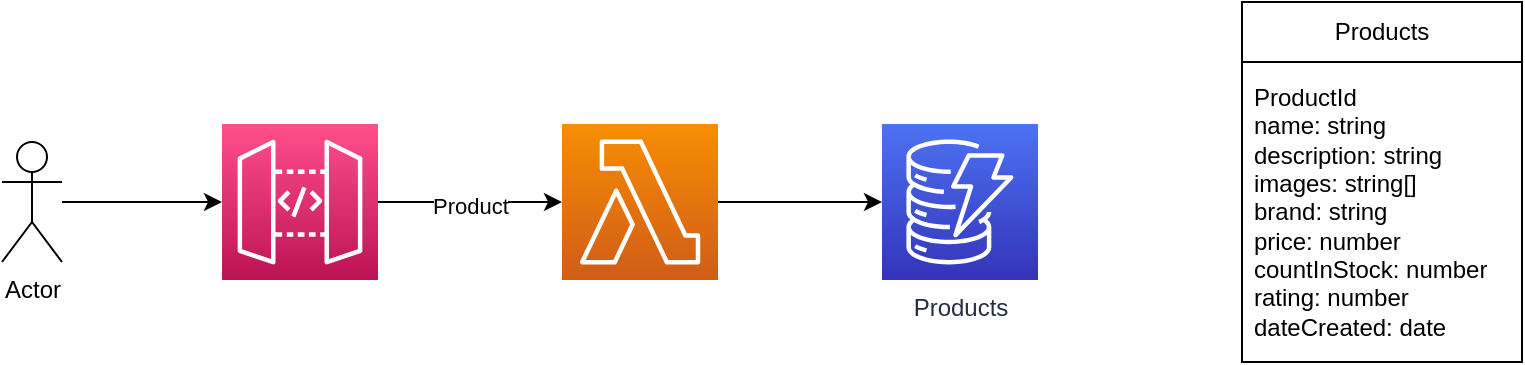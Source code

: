 <mxfile version="21.6.1" type="device">
  <diagram name="Products" id="YbhzkcNdbH3KdxBcIJP0">
    <mxGraphModel dx="1034" dy="739" grid="1" gridSize="10" guides="1" tooltips="1" connect="1" arrows="1" fold="1" page="1" pageScale="1" pageWidth="1169" pageHeight="827" math="0" shadow="0">
      <root>
        <mxCell id="0" />
        <mxCell id="1" parent="0" />
        <mxCell id="h90cIwvv85fDBVSDgcrg-10" value="" style="edgeStyle=orthogonalEdgeStyle;rounded=0;orthogonalLoop=1;jettySize=auto;html=1;" parent="1" source="h90cIwvv85fDBVSDgcrg-1" target="h90cIwvv85fDBVSDgcrg-9" edge="1">
          <mxGeometry relative="1" as="geometry" />
        </mxCell>
        <mxCell id="mYvLvES2ISlQ3c4hd4U1-3" value="Product" style="edgeLabel;html=1;align=center;verticalAlign=middle;resizable=0;points=[];" vertex="1" connectable="0" parent="h90cIwvv85fDBVSDgcrg-10">
          <mxGeometry y="-2" relative="1" as="geometry">
            <mxPoint as="offset" />
          </mxGeometry>
        </mxCell>
        <mxCell id="h90cIwvv85fDBVSDgcrg-1" value="" style="sketch=0;points=[[0,0,0],[0.25,0,0],[0.5,0,0],[0.75,0,0],[1,0,0],[0,1,0],[0.25,1,0],[0.5,1,0],[0.75,1,0],[1,1,0],[0,0.25,0],[0,0.5,0],[0,0.75,0],[1,0.25,0],[1,0.5,0],[1,0.75,0]];outlineConnect=0;fontColor=#232F3E;gradientColor=#FF4F8B;gradientDirection=north;fillColor=#BC1356;strokeColor=#ffffff;dashed=0;verticalLabelPosition=bottom;verticalAlign=top;align=center;html=1;fontSize=12;fontStyle=0;aspect=fixed;shape=mxgraph.aws4.resourceIcon;resIcon=mxgraph.aws4.api_gateway;" parent="1" vertex="1">
          <mxGeometry x="190" y="81" width="78" height="78" as="geometry" />
        </mxCell>
        <mxCell id="h90cIwvv85fDBVSDgcrg-2" value="Products" style="sketch=0;points=[[0,0,0],[0.25,0,0],[0.5,0,0],[0.75,0,0],[1,0,0],[0,1,0],[0.25,1,0],[0.5,1,0],[0.75,1,0],[1,1,0],[0,0.25,0],[0,0.5,0],[0,0.75,0],[1,0.25,0],[1,0.5,0],[1,0.75,0]];outlineConnect=0;fontColor=#232F3E;gradientColor=#4D72F3;gradientDirection=north;fillColor=#3334B9;strokeColor=#ffffff;dashed=0;verticalLabelPosition=bottom;verticalAlign=top;align=center;html=1;fontSize=12;fontStyle=0;aspect=fixed;shape=mxgraph.aws4.resourceIcon;resIcon=mxgraph.aws4.dynamodb;" parent="1" vertex="1">
          <mxGeometry x="520" y="81" width="78" height="78" as="geometry" />
        </mxCell>
        <mxCell id="h90cIwvv85fDBVSDgcrg-5" value="Products" style="swimlane;fontStyle=0;childLayout=stackLayout;horizontal=1;startSize=30;horizontalStack=0;resizeParent=1;resizeParentMax=0;resizeLast=0;collapsible=1;marginBottom=0;whiteSpace=wrap;html=1;" parent="1" vertex="1">
          <mxGeometry x="700" y="20" width="140" height="180" as="geometry" />
        </mxCell>
        <mxCell id="h90cIwvv85fDBVSDgcrg-6" value="ProductId&lt;br&gt;name: string&lt;br&gt;description: string&lt;br&gt;images: string[]&lt;br&gt;brand: string&lt;br&gt;price: number&lt;br&gt;countInStock: number&lt;br&gt;rating: number&lt;br&gt;dateCreated: date" style="text;strokeColor=none;fillColor=none;align=left;verticalAlign=middle;spacingLeft=4;spacingRight=4;overflow=hidden;points=[[0,0.5],[1,0.5]];portConstraint=eastwest;rotatable=0;whiteSpace=wrap;html=1;" parent="h90cIwvv85fDBVSDgcrg-5" vertex="1">
          <mxGeometry y="30" width="140" height="150" as="geometry" />
        </mxCell>
        <mxCell id="h90cIwvv85fDBVSDgcrg-11" value="" style="edgeStyle=orthogonalEdgeStyle;rounded=0;orthogonalLoop=1;jettySize=auto;html=1;" parent="1" source="h90cIwvv85fDBVSDgcrg-9" target="h90cIwvv85fDBVSDgcrg-2" edge="1">
          <mxGeometry relative="1" as="geometry" />
        </mxCell>
        <mxCell id="h90cIwvv85fDBVSDgcrg-9" value="" style="sketch=0;points=[[0,0,0],[0.25,0,0],[0.5,0,0],[0.75,0,0],[1,0,0],[0,1,0],[0.25,1,0],[0.5,1,0],[0.75,1,0],[1,1,0],[0,0.25,0],[0,0.5,0],[0,0.75,0],[1,0.25,0],[1,0.5,0],[1,0.75,0]];outlineConnect=0;fontColor=#232F3E;gradientColor=#F78E04;gradientDirection=north;fillColor=#D05C17;strokeColor=#ffffff;dashed=0;verticalLabelPosition=bottom;verticalAlign=top;align=center;html=1;fontSize=12;fontStyle=0;aspect=fixed;shape=mxgraph.aws4.resourceIcon;resIcon=mxgraph.aws4.lambda;" parent="1" vertex="1">
          <mxGeometry x="360" y="81" width="78" height="78" as="geometry" />
        </mxCell>
        <mxCell id="mYvLvES2ISlQ3c4hd4U1-2" value="" style="edgeStyle=orthogonalEdgeStyle;rounded=0;orthogonalLoop=1;jettySize=auto;html=1;" edge="1" parent="1" source="mYvLvES2ISlQ3c4hd4U1-1" target="h90cIwvv85fDBVSDgcrg-1">
          <mxGeometry relative="1" as="geometry" />
        </mxCell>
        <mxCell id="mYvLvES2ISlQ3c4hd4U1-1" value="Actor" style="shape=umlActor;verticalLabelPosition=bottom;verticalAlign=top;html=1;outlineConnect=0;" vertex="1" parent="1">
          <mxGeometry x="80" y="90" width="30" height="60" as="geometry" />
        </mxCell>
      </root>
    </mxGraphModel>
  </diagram>
</mxfile>

